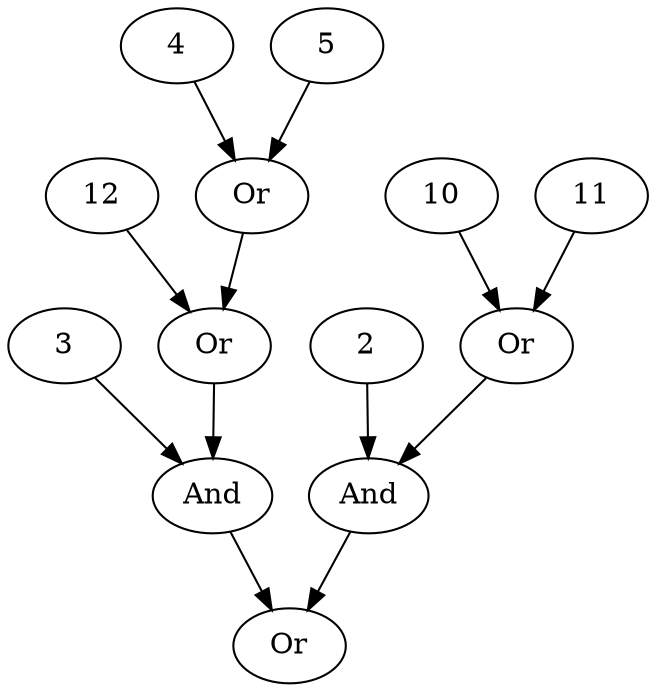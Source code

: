 #@author: Juan Luengo
digraph {
0 [operator="AND",label="And",canberoot="1",comment="40",xpos="0",ypos="0"];
2 [operator="BE",name="35",distribution="Attacker",probability="1.0",uncertainty="0.0",probabilitydelta="0.0"cost="14.0",cost_uncertainty="0.09110724172066886",cost_probabilitydelta="0.05"delay="28.0",delay_uncertainty="0.0807807256313055",delay_probabilitydelta="0.05",canberoot="1",comment="35",xpos="0",ypos="0"];
3 [operator="BE",name="38",distribution="Attacker",probability="1.0",uncertainty="0.0",probabilitydelta="0.0"cost="88.0",cost_uncertainty="0.07099694508473367",cost_probabilitydelta="0.05"delay="49.0",delay_uncertainty="0.012208429352713749",delay_probabilitydelta="0.05",canberoot="1",comment="38",xpos="0",ypos="0"];
4 [operator="BE",name="17",distribution="Attacker",probability="1.0",uncertainty="0.0",probabilitydelta="0.0"cost="86.0",cost_uncertainty="0.019726101411308077",cost_probabilitydelta="0.05"delay="58.0",delay_uncertainty="0.013251265326623763",delay_probabilitydelta="0.05",canberoot="1",comment="17",xpos="0",ypos="0"];
5 [operator="BE",name="1",distribution="Attacker",probability="1.0",uncertainty="0.0",probabilitydelta="0.0"cost="55.0",cost_uncertainty="0.058421881006212324",cost_probabilitydelta="0.05"delay="53.0",delay_uncertainty="0.061569712920534786",delay_probabilitydelta="0.05",canberoot="1",comment="1",xpos="0",ypos="0"];
6 [operator="OR",label="Or",canberoot="1",comment="40",xpos="0",ypos="0"];
7 [operator="AND",label="And",canberoot="1",comment="40",xpos="0",ypos="0"];
8 [operator="OR",label="Or",canberoot="1",comment="44",xpos="0",ypos="0"];
9 [operator="OR",label="Or",canberoot="1",comment="44",xpos="0",ypos="0"];
10 [operator="BE",name="1",distribution="Attacker",probability="1.0",uncertainty="0.0",probabilitydelta="0.0"cost="55.0",cost_uncertainty="0.058421881006212324",cost_probabilitydelta="0.05"delay="53.0",delay_uncertainty="0.061569712920534786",delay_probabilitydelta="0.05",canberoot="1",comment="1",xpos="0",ypos="0"];
11 [operator="BE",name="1",distribution="Attacker",probability="1.0",uncertainty="0.0",probabilitydelta="0.0"cost="55.0",cost_uncertainty="0.058421881006212324",cost_probabilitydelta="0.05"delay="53.0",delay_uncertainty="0.061569712920534786",delay_probabilitydelta="0.05",canberoot="1",comment="1",xpos="0",ypos="0"];
12 [operator="BE",name="1",distribution="Attacker",probability="1.0",uncertainty="0.0",probabilitydelta="0.0"cost="55.0",cost_uncertainty="0.058421881006212324",cost_probabilitydelta="0.05"delay="53.0",delay_uncertainty="0.061569712920534786",delay_probabilitydelta="0.05",canberoot="1",comment="1",xpos="0",ypos="0"];
13 [operator="OR",label="Or",canberoot="1",comment="44",xpos="0",ypos="0"];


0->8;
2->0;
3->7;
4->13;
5->13;
6->7;
7->8;
9->0;
10->9;
11->9;
12->6;
13->6;
}
